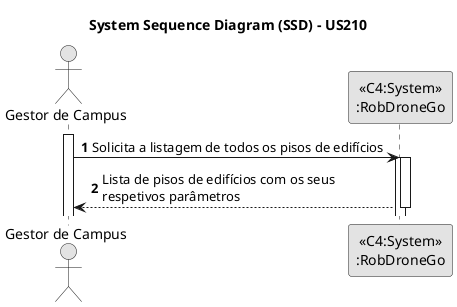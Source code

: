@startuml
skinparam monochrome true
skinparam packageStyle rectangle
skinparam shadowing false

title System Sequence Diagram (SSD) - US210

autonumber

actor "Gestor de Campus"

activate "Gestor de Campus"
"Gestor de Campus" -> "<<C4:System>>\n:RobDroneGo": Solicita a listagem de todos os pisos de edifícios
activate "<<C4:System>>\n:RobDroneGo"
activate "<<C4:System>>\n:RobDroneGo"
"Gestor de Campus" <-- "<<C4:System>>\n:RobDroneGo": Lista de pisos de edifícios com os seus\nrespetivos parâmetros
deactivate "<<C4:System>>\n:RobDroneGo"
@enduml